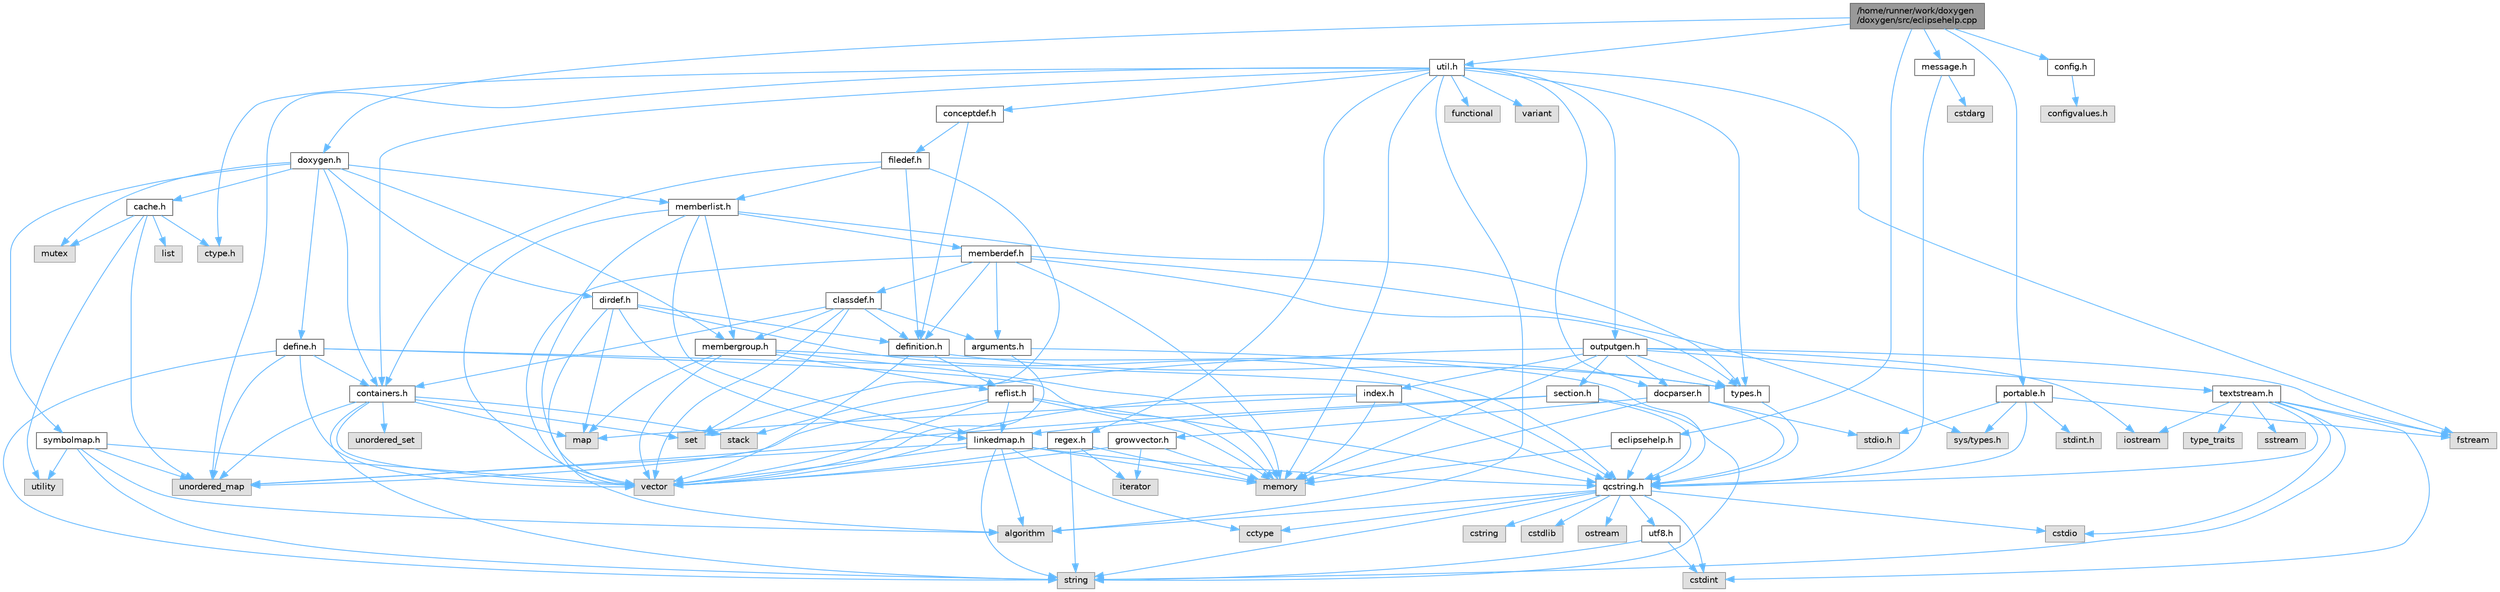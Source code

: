 digraph "/home/runner/work/doxygen/doxygen/src/eclipsehelp.cpp"
{
 // INTERACTIVE_SVG=YES
 // LATEX_PDF_SIZE
  bgcolor="transparent";
  edge [fontname=Helvetica,fontsize=10,labelfontname=Helvetica,labelfontsize=10];
  node [fontname=Helvetica,fontsize=10,shape=box,height=0.2,width=0.4];
  Node1 [id="Node000001",label="/home/runner/work/doxygen\l/doxygen/src/eclipsehelp.cpp",height=0.2,width=0.4,color="gray40", fillcolor="grey60", style="filled", fontcolor="black",tooltip=" "];
  Node1 -> Node2 [id="edge1_Node000001_Node000002",color="steelblue1",style="solid",tooltip=" "];
  Node2 [id="Node000002",label="eclipsehelp.h",height=0.2,width=0.4,color="grey40", fillcolor="white", style="filled",URL="$db/d9e/eclipsehelp_8h.html",tooltip=" "];
  Node2 -> Node3 [id="edge2_Node000002_Node000003",color="steelblue1",style="solid",tooltip=" "];
  Node3 [id="Node000003",label="memory",height=0.2,width=0.4,color="grey60", fillcolor="#E0E0E0", style="filled",tooltip=" "];
  Node2 -> Node4 [id="edge3_Node000002_Node000004",color="steelblue1",style="solid",tooltip=" "];
  Node4 [id="Node000004",label="qcstring.h",height=0.2,width=0.4,color="grey40", fillcolor="white", style="filled",URL="$d7/d5c/qcstring_8h.html",tooltip=" "];
  Node4 -> Node5 [id="edge4_Node000004_Node000005",color="steelblue1",style="solid",tooltip=" "];
  Node5 [id="Node000005",label="string",height=0.2,width=0.4,color="grey60", fillcolor="#E0E0E0", style="filled",tooltip=" "];
  Node4 -> Node6 [id="edge5_Node000004_Node000006",color="steelblue1",style="solid",tooltip=" "];
  Node6 [id="Node000006",label="algorithm",height=0.2,width=0.4,color="grey60", fillcolor="#E0E0E0", style="filled",tooltip=" "];
  Node4 -> Node7 [id="edge6_Node000004_Node000007",color="steelblue1",style="solid",tooltip=" "];
  Node7 [id="Node000007",label="cctype",height=0.2,width=0.4,color="grey60", fillcolor="#E0E0E0", style="filled",tooltip=" "];
  Node4 -> Node8 [id="edge7_Node000004_Node000008",color="steelblue1",style="solid",tooltip=" "];
  Node8 [id="Node000008",label="cstring",height=0.2,width=0.4,color="grey60", fillcolor="#E0E0E0", style="filled",tooltip=" "];
  Node4 -> Node9 [id="edge8_Node000004_Node000009",color="steelblue1",style="solid",tooltip=" "];
  Node9 [id="Node000009",label="cstdio",height=0.2,width=0.4,color="grey60", fillcolor="#E0E0E0", style="filled",tooltip=" "];
  Node4 -> Node10 [id="edge9_Node000004_Node000010",color="steelblue1",style="solid",tooltip=" "];
  Node10 [id="Node000010",label="cstdlib",height=0.2,width=0.4,color="grey60", fillcolor="#E0E0E0", style="filled",tooltip=" "];
  Node4 -> Node11 [id="edge10_Node000004_Node000011",color="steelblue1",style="solid",tooltip=" "];
  Node11 [id="Node000011",label="cstdint",height=0.2,width=0.4,color="grey60", fillcolor="#E0E0E0", style="filled",tooltip=" "];
  Node4 -> Node12 [id="edge11_Node000004_Node000012",color="steelblue1",style="solid",tooltip=" "];
  Node12 [id="Node000012",label="ostream",height=0.2,width=0.4,color="grey60", fillcolor="#E0E0E0", style="filled",tooltip=" "];
  Node4 -> Node13 [id="edge12_Node000004_Node000013",color="steelblue1",style="solid",tooltip=" "];
  Node13 [id="Node000013",label="utf8.h",height=0.2,width=0.4,color="grey40", fillcolor="white", style="filled",URL="$db/d7c/utf8_8h.html",tooltip="Various UTF8 related helper functions."];
  Node13 -> Node11 [id="edge13_Node000013_Node000011",color="steelblue1",style="solid",tooltip=" "];
  Node13 -> Node5 [id="edge14_Node000013_Node000005",color="steelblue1",style="solid",tooltip=" "];
  Node1 -> Node14 [id="edge15_Node000001_Node000014",color="steelblue1",style="solid",tooltip=" "];
  Node14 [id="Node000014",label="util.h",height=0.2,width=0.4,color="grey40", fillcolor="white", style="filled",URL="$d8/d3c/util_8h.html",tooltip="A bunch of utility functions."];
  Node14 -> Node3 [id="edge16_Node000014_Node000003",color="steelblue1",style="solid",tooltip=" "];
  Node14 -> Node15 [id="edge17_Node000014_Node000015",color="steelblue1",style="solid",tooltip=" "];
  Node15 [id="Node000015",label="unordered_map",height=0.2,width=0.4,color="grey60", fillcolor="#E0E0E0", style="filled",tooltip=" "];
  Node14 -> Node6 [id="edge18_Node000014_Node000006",color="steelblue1",style="solid",tooltip=" "];
  Node14 -> Node16 [id="edge19_Node000014_Node000016",color="steelblue1",style="solid",tooltip=" "];
  Node16 [id="Node000016",label="functional",height=0.2,width=0.4,color="grey60", fillcolor="#E0E0E0", style="filled",tooltip=" "];
  Node14 -> Node17 [id="edge20_Node000014_Node000017",color="steelblue1",style="solid",tooltip=" "];
  Node17 [id="Node000017",label="fstream",height=0.2,width=0.4,color="grey60", fillcolor="#E0E0E0", style="filled",tooltip=" "];
  Node14 -> Node18 [id="edge21_Node000014_Node000018",color="steelblue1",style="solid",tooltip=" "];
  Node18 [id="Node000018",label="variant",height=0.2,width=0.4,color="grey60", fillcolor="#E0E0E0", style="filled",tooltip=" "];
  Node14 -> Node19 [id="edge22_Node000014_Node000019",color="steelblue1",style="solid",tooltip=" "];
  Node19 [id="Node000019",label="ctype.h",height=0.2,width=0.4,color="grey60", fillcolor="#E0E0E0", style="filled",tooltip=" "];
  Node14 -> Node20 [id="edge23_Node000014_Node000020",color="steelblue1",style="solid",tooltip=" "];
  Node20 [id="Node000020",label="types.h",height=0.2,width=0.4,color="grey40", fillcolor="white", style="filled",URL="$d9/d49/types_8h.html",tooltip="This file contains a number of basic enums and types."];
  Node20 -> Node4 [id="edge24_Node000020_Node000004",color="steelblue1",style="solid",tooltip=" "];
  Node14 -> Node21 [id="edge25_Node000014_Node000021",color="steelblue1",style="solid",tooltip=" "];
  Node21 [id="Node000021",label="docparser.h",height=0.2,width=0.4,color="grey40", fillcolor="white", style="filled",URL="$de/d9c/docparser_8h.html",tooltip=" "];
  Node21 -> Node22 [id="edge26_Node000021_Node000022",color="steelblue1",style="solid",tooltip=" "];
  Node22 [id="Node000022",label="stdio.h",height=0.2,width=0.4,color="grey60", fillcolor="#E0E0E0", style="filled",tooltip=" "];
  Node21 -> Node3 [id="edge27_Node000021_Node000003",color="steelblue1",style="solid",tooltip=" "];
  Node21 -> Node4 [id="edge28_Node000021_Node000004",color="steelblue1",style="solid",tooltip=" "];
  Node21 -> Node23 [id="edge29_Node000021_Node000023",color="steelblue1",style="solid",tooltip=" "];
  Node23 [id="Node000023",label="growvector.h",height=0.2,width=0.4,color="grey40", fillcolor="white", style="filled",URL="$d7/d50/growvector_8h.html",tooltip=" "];
  Node23 -> Node24 [id="edge30_Node000023_Node000024",color="steelblue1",style="solid",tooltip=" "];
  Node24 [id="Node000024",label="vector",height=0.2,width=0.4,color="grey60", fillcolor="#E0E0E0", style="filled",tooltip=" "];
  Node23 -> Node3 [id="edge31_Node000023_Node000003",color="steelblue1",style="solid",tooltip=" "];
  Node23 -> Node25 [id="edge32_Node000023_Node000025",color="steelblue1",style="solid",tooltip=" "];
  Node25 [id="Node000025",label="iterator",height=0.2,width=0.4,color="grey60", fillcolor="#E0E0E0", style="filled",tooltip=" "];
  Node14 -> Node26 [id="edge33_Node000014_Node000026",color="steelblue1",style="solid",tooltip=" "];
  Node26 [id="Node000026",label="containers.h",height=0.2,width=0.4,color="grey40", fillcolor="white", style="filled",URL="$d5/d75/containers_8h.html",tooltip=" "];
  Node26 -> Node24 [id="edge34_Node000026_Node000024",color="steelblue1",style="solid",tooltip=" "];
  Node26 -> Node5 [id="edge35_Node000026_Node000005",color="steelblue1",style="solid",tooltip=" "];
  Node26 -> Node27 [id="edge36_Node000026_Node000027",color="steelblue1",style="solid",tooltip=" "];
  Node27 [id="Node000027",label="set",height=0.2,width=0.4,color="grey60", fillcolor="#E0E0E0", style="filled",tooltip=" "];
  Node26 -> Node28 [id="edge37_Node000026_Node000028",color="steelblue1",style="solid",tooltip=" "];
  Node28 [id="Node000028",label="map",height=0.2,width=0.4,color="grey60", fillcolor="#E0E0E0", style="filled",tooltip=" "];
  Node26 -> Node29 [id="edge38_Node000026_Node000029",color="steelblue1",style="solid",tooltip=" "];
  Node29 [id="Node000029",label="unordered_set",height=0.2,width=0.4,color="grey60", fillcolor="#E0E0E0", style="filled",tooltip=" "];
  Node26 -> Node15 [id="edge39_Node000026_Node000015",color="steelblue1",style="solid",tooltip=" "];
  Node26 -> Node30 [id="edge40_Node000026_Node000030",color="steelblue1",style="solid",tooltip=" "];
  Node30 [id="Node000030",label="stack",height=0.2,width=0.4,color="grey60", fillcolor="#E0E0E0", style="filled",tooltip=" "];
  Node14 -> Node31 [id="edge41_Node000014_Node000031",color="steelblue1",style="solid",tooltip=" "];
  Node31 [id="Node000031",label="outputgen.h",height=0.2,width=0.4,color="grey40", fillcolor="white", style="filled",URL="$df/d06/outputgen_8h.html",tooltip=" "];
  Node31 -> Node3 [id="edge42_Node000031_Node000003",color="steelblue1",style="solid",tooltip=" "];
  Node31 -> Node30 [id="edge43_Node000031_Node000030",color="steelblue1",style="solid",tooltip=" "];
  Node31 -> Node32 [id="edge44_Node000031_Node000032",color="steelblue1",style="solid",tooltip=" "];
  Node32 [id="Node000032",label="iostream",height=0.2,width=0.4,color="grey60", fillcolor="#E0E0E0", style="filled",tooltip=" "];
  Node31 -> Node17 [id="edge45_Node000031_Node000017",color="steelblue1",style="solid",tooltip=" "];
  Node31 -> Node20 [id="edge46_Node000031_Node000020",color="steelblue1",style="solid",tooltip=" "];
  Node31 -> Node33 [id="edge47_Node000031_Node000033",color="steelblue1",style="solid",tooltip=" "];
  Node33 [id="Node000033",label="index.h",height=0.2,width=0.4,color="grey40", fillcolor="white", style="filled",URL="$d1/db5/index_8h.html",tooltip=" "];
  Node33 -> Node3 [id="edge48_Node000033_Node000003",color="steelblue1",style="solid",tooltip=" "];
  Node33 -> Node24 [id="edge49_Node000033_Node000024",color="steelblue1",style="solid",tooltip=" "];
  Node33 -> Node28 [id="edge50_Node000033_Node000028",color="steelblue1",style="solid",tooltip=" "];
  Node33 -> Node4 [id="edge51_Node000033_Node000004",color="steelblue1",style="solid",tooltip=" "];
  Node31 -> Node34 [id="edge52_Node000031_Node000034",color="steelblue1",style="solid",tooltip=" "];
  Node34 [id="Node000034",label="section.h",height=0.2,width=0.4,color="grey40", fillcolor="white", style="filled",URL="$d1/d2a/section_8h.html",tooltip=" "];
  Node34 -> Node5 [id="edge53_Node000034_Node000005",color="steelblue1",style="solid",tooltip=" "];
  Node34 -> Node15 [id="edge54_Node000034_Node000015",color="steelblue1",style="solid",tooltip=" "];
  Node34 -> Node4 [id="edge55_Node000034_Node000004",color="steelblue1",style="solid",tooltip=" "];
  Node34 -> Node35 [id="edge56_Node000034_Node000035",color="steelblue1",style="solid",tooltip=" "];
  Node35 [id="Node000035",label="linkedmap.h",height=0.2,width=0.4,color="grey40", fillcolor="white", style="filled",URL="$da/de1/linkedmap_8h.html",tooltip=" "];
  Node35 -> Node15 [id="edge57_Node000035_Node000015",color="steelblue1",style="solid",tooltip=" "];
  Node35 -> Node24 [id="edge58_Node000035_Node000024",color="steelblue1",style="solid",tooltip=" "];
  Node35 -> Node3 [id="edge59_Node000035_Node000003",color="steelblue1",style="solid",tooltip=" "];
  Node35 -> Node5 [id="edge60_Node000035_Node000005",color="steelblue1",style="solid",tooltip=" "];
  Node35 -> Node6 [id="edge61_Node000035_Node000006",color="steelblue1",style="solid",tooltip=" "];
  Node35 -> Node7 [id="edge62_Node000035_Node000007",color="steelblue1",style="solid",tooltip=" "];
  Node35 -> Node4 [id="edge63_Node000035_Node000004",color="steelblue1",style="solid",tooltip=" "];
  Node31 -> Node36 [id="edge64_Node000031_Node000036",color="steelblue1",style="solid",tooltip=" "];
  Node36 [id="Node000036",label="textstream.h",height=0.2,width=0.4,color="grey40", fillcolor="white", style="filled",URL="$d4/d7d/textstream_8h.html",tooltip=" "];
  Node36 -> Node5 [id="edge65_Node000036_Node000005",color="steelblue1",style="solid",tooltip=" "];
  Node36 -> Node32 [id="edge66_Node000036_Node000032",color="steelblue1",style="solid",tooltip=" "];
  Node36 -> Node37 [id="edge67_Node000036_Node000037",color="steelblue1",style="solid",tooltip=" "];
  Node37 [id="Node000037",label="sstream",height=0.2,width=0.4,color="grey60", fillcolor="#E0E0E0", style="filled",tooltip=" "];
  Node36 -> Node11 [id="edge68_Node000036_Node000011",color="steelblue1",style="solid",tooltip=" "];
  Node36 -> Node9 [id="edge69_Node000036_Node000009",color="steelblue1",style="solid",tooltip=" "];
  Node36 -> Node17 [id="edge70_Node000036_Node000017",color="steelblue1",style="solid",tooltip=" "];
  Node36 -> Node38 [id="edge71_Node000036_Node000038",color="steelblue1",style="solid",tooltip=" "];
  Node38 [id="Node000038",label="type_traits",height=0.2,width=0.4,color="grey60", fillcolor="#E0E0E0", style="filled",tooltip=" "];
  Node36 -> Node4 [id="edge72_Node000036_Node000004",color="steelblue1",style="solid",tooltip=" "];
  Node31 -> Node21 [id="edge73_Node000031_Node000021",color="steelblue1",style="solid",tooltip=" "];
  Node14 -> Node39 [id="edge74_Node000014_Node000039",color="steelblue1",style="solid",tooltip=" "];
  Node39 [id="Node000039",label="regex.h",height=0.2,width=0.4,color="grey40", fillcolor="white", style="filled",URL="$d1/d21/regex_8h.html",tooltip=" "];
  Node39 -> Node3 [id="edge75_Node000039_Node000003",color="steelblue1",style="solid",tooltip=" "];
  Node39 -> Node5 [id="edge76_Node000039_Node000005",color="steelblue1",style="solid",tooltip=" "];
  Node39 -> Node24 [id="edge77_Node000039_Node000024",color="steelblue1",style="solid",tooltip=" "];
  Node39 -> Node25 [id="edge78_Node000039_Node000025",color="steelblue1",style="solid",tooltip=" "];
  Node14 -> Node40 [id="edge79_Node000014_Node000040",color="steelblue1",style="solid",tooltip=" "];
  Node40 [id="Node000040",label="conceptdef.h",height=0.2,width=0.4,color="grey40", fillcolor="white", style="filled",URL="$da/df1/conceptdef_8h.html",tooltip=" "];
  Node40 -> Node41 [id="edge80_Node000040_Node000041",color="steelblue1",style="solid",tooltip=" "];
  Node41 [id="Node000041",label="definition.h",height=0.2,width=0.4,color="grey40", fillcolor="white", style="filled",URL="$df/da1/definition_8h.html",tooltip=" "];
  Node41 -> Node24 [id="edge81_Node000041_Node000024",color="steelblue1",style="solid",tooltip=" "];
  Node41 -> Node20 [id="edge82_Node000041_Node000020",color="steelblue1",style="solid",tooltip=" "];
  Node41 -> Node42 [id="edge83_Node000041_Node000042",color="steelblue1",style="solid",tooltip=" "];
  Node42 [id="Node000042",label="reflist.h",height=0.2,width=0.4,color="grey40", fillcolor="white", style="filled",URL="$d1/d02/reflist_8h.html",tooltip=" "];
  Node42 -> Node24 [id="edge84_Node000042_Node000024",color="steelblue1",style="solid",tooltip=" "];
  Node42 -> Node15 [id="edge85_Node000042_Node000015",color="steelblue1",style="solid",tooltip=" "];
  Node42 -> Node3 [id="edge86_Node000042_Node000003",color="steelblue1",style="solid",tooltip=" "];
  Node42 -> Node4 [id="edge87_Node000042_Node000004",color="steelblue1",style="solid",tooltip=" "];
  Node42 -> Node35 [id="edge88_Node000042_Node000035",color="steelblue1",style="solid",tooltip=" "];
  Node40 -> Node43 [id="edge89_Node000040_Node000043",color="steelblue1",style="solid",tooltip=" "];
  Node43 [id="Node000043",label="filedef.h",height=0.2,width=0.4,color="grey40", fillcolor="white", style="filled",URL="$d4/d3a/filedef_8h.html",tooltip=" "];
  Node43 -> Node27 [id="edge90_Node000043_Node000027",color="steelblue1",style="solid",tooltip=" "];
  Node43 -> Node41 [id="edge91_Node000043_Node000041",color="steelblue1",style="solid",tooltip=" "];
  Node43 -> Node44 [id="edge92_Node000043_Node000044",color="steelblue1",style="solid",tooltip=" "];
  Node44 [id="Node000044",label="memberlist.h",height=0.2,width=0.4,color="grey40", fillcolor="white", style="filled",URL="$dd/d78/memberlist_8h.html",tooltip=" "];
  Node44 -> Node24 [id="edge93_Node000044_Node000024",color="steelblue1",style="solid",tooltip=" "];
  Node44 -> Node6 [id="edge94_Node000044_Node000006",color="steelblue1",style="solid",tooltip=" "];
  Node44 -> Node45 [id="edge95_Node000044_Node000045",color="steelblue1",style="solid",tooltip=" "];
  Node45 [id="Node000045",label="memberdef.h",height=0.2,width=0.4,color="grey40", fillcolor="white", style="filled",URL="$d4/d46/memberdef_8h.html",tooltip=" "];
  Node45 -> Node24 [id="edge96_Node000045_Node000024",color="steelblue1",style="solid",tooltip=" "];
  Node45 -> Node3 [id="edge97_Node000045_Node000003",color="steelblue1",style="solid",tooltip=" "];
  Node45 -> Node46 [id="edge98_Node000045_Node000046",color="steelblue1",style="solid",tooltip=" "];
  Node46 [id="Node000046",label="sys/types.h",height=0.2,width=0.4,color="grey60", fillcolor="#E0E0E0", style="filled",tooltip=" "];
  Node45 -> Node20 [id="edge99_Node000045_Node000020",color="steelblue1",style="solid",tooltip=" "];
  Node45 -> Node41 [id="edge100_Node000045_Node000041",color="steelblue1",style="solid",tooltip=" "];
  Node45 -> Node47 [id="edge101_Node000045_Node000047",color="steelblue1",style="solid",tooltip=" "];
  Node47 [id="Node000047",label="arguments.h",height=0.2,width=0.4,color="grey40", fillcolor="white", style="filled",URL="$df/d9b/arguments_8h.html",tooltip=" "];
  Node47 -> Node24 [id="edge102_Node000047_Node000024",color="steelblue1",style="solid",tooltip=" "];
  Node47 -> Node4 [id="edge103_Node000047_Node000004",color="steelblue1",style="solid",tooltip=" "];
  Node45 -> Node48 [id="edge104_Node000045_Node000048",color="steelblue1",style="solid",tooltip=" "];
  Node48 [id="Node000048",label="classdef.h",height=0.2,width=0.4,color="grey40", fillcolor="white", style="filled",URL="$d1/da6/classdef_8h.html",tooltip=" "];
  Node48 -> Node24 [id="edge105_Node000048_Node000024",color="steelblue1",style="solid",tooltip=" "];
  Node48 -> Node27 [id="edge106_Node000048_Node000027",color="steelblue1",style="solid",tooltip=" "];
  Node48 -> Node26 [id="edge107_Node000048_Node000026",color="steelblue1",style="solid",tooltip=" "];
  Node48 -> Node41 [id="edge108_Node000048_Node000041",color="steelblue1",style="solid",tooltip=" "];
  Node48 -> Node47 [id="edge109_Node000048_Node000047",color="steelblue1",style="solid",tooltip=" "];
  Node48 -> Node49 [id="edge110_Node000048_Node000049",color="steelblue1",style="solid",tooltip=" "];
  Node49 [id="Node000049",label="membergroup.h",height=0.2,width=0.4,color="grey40", fillcolor="white", style="filled",URL="$d9/d11/membergroup_8h.html",tooltip=" "];
  Node49 -> Node24 [id="edge111_Node000049_Node000024",color="steelblue1",style="solid",tooltip=" "];
  Node49 -> Node28 [id="edge112_Node000049_Node000028",color="steelblue1",style="solid",tooltip=" "];
  Node49 -> Node3 [id="edge113_Node000049_Node000003",color="steelblue1",style="solid",tooltip=" "];
  Node49 -> Node20 [id="edge114_Node000049_Node000020",color="steelblue1",style="solid",tooltip=" "];
  Node49 -> Node42 [id="edge115_Node000049_Node000042",color="steelblue1",style="solid",tooltip=" "];
  Node44 -> Node35 [id="edge116_Node000044_Node000035",color="steelblue1",style="solid",tooltip=" "];
  Node44 -> Node20 [id="edge117_Node000044_Node000020",color="steelblue1",style="solid",tooltip=" "];
  Node44 -> Node49 [id="edge118_Node000044_Node000049",color="steelblue1",style="solid",tooltip=" "];
  Node43 -> Node26 [id="edge119_Node000043_Node000026",color="steelblue1",style="solid",tooltip=" "];
  Node1 -> Node50 [id="edge120_Node000001_Node000050",color="steelblue1",style="solid",tooltip=" "];
  Node50 [id="Node000050",label="config.h",height=0.2,width=0.4,color="grey40", fillcolor="white", style="filled",URL="$db/d16/config_8h.html",tooltip=" "];
  Node50 -> Node51 [id="edge121_Node000050_Node000051",color="steelblue1",style="solid",tooltip=" "];
  Node51 [id="Node000051",label="configvalues.h",height=0.2,width=0.4,color="grey60", fillcolor="#E0E0E0", style="filled",tooltip=" "];
  Node1 -> Node52 [id="edge122_Node000001_Node000052",color="steelblue1",style="solid",tooltip=" "];
  Node52 [id="Node000052",label="message.h",height=0.2,width=0.4,color="grey40", fillcolor="white", style="filled",URL="$d2/d0d/message_8h.html",tooltip=" "];
  Node52 -> Node53 [id="edge123_Node000052_Node000053",color="steelblue1",style="solid",tooltip=" "];
  Node53 [id="Node000053",label="cstdarg",height=0.2,width=0.4,color="grey60", fillcolor="#E0E0E0", style="filled",tooltip=" "];
  Node52 -> Node4 [id="edge124_Node000052_Node000004",color="steelblue1",style="solid",tooltip=" "];
  Node1 -> Node54 [id="edge125_Node000001_Node000054",color="steelblue1",style="solid",tooltip=" "];
  Node54 [id="Node000054",label="doxygen.h",height=0.2,width=0.4,color="grey40", fillcolor="white", style="filled",URL="$d1/da1/doxygen_8h.html",tooltip=" "];
  Node54 -> Node55 [id="edge126_Node000054_Node000055",color="steelblue1",style="solid",tooltip=" "];
  Node55 [id="Node000055",label="mutex",height=0.2,width=0.4,color="grey60", fillcolor="#E0E0E0", style="filled",tooltip=" "];
  Node54 -> Node26 [id="edge127_Node000054_Node000026",color="steelblue1",style="solid",tooltip=" "];
  Node54 -> Node49 [id="edge128_Node000054_Node000049",color="steelblue1",style="solid",tooltip=" "];
  Node54 -> Node56 [id="edge129_Node000054_Node000056",color="steelblue1",style="solid",tooltip=" "];
  Node56 [id="Node000056",label="dirdef.h",height=0.2,width=0.4,color="grey40", fillcolor="white", style="filled",URL="$d6/d15/dirdef_8h.html",tooltip=" "];
  Node56 -> Node24 [id="edge130_Node000056_Node000024",color="steelblue1",style="solid",tooltip=" "];
  Node56 -> Node28 [id="edge131_Node000056_Node000028",color="steelblue1",style="solid",tooltip=" "];
  Node56 -> Node4 [id="edge132_Node000056_Node000004",color="steelblue1",style="solid",tooltip=" "];
  Node56 -> Node35 [id="edge133_Node000056_Node000035",color="steelblue1",style="solid",tooltip=" "];
  Node56 -> Node41 [id="edge134_Node000056_Node000041",color="steelblue1",style="solid",tooltip=" "];
  Node54 -> Node44 [id="edge135_Node000054_Node000044",color="steelblue1",style="solid",tooltip=" "];
  Node54 -> Node57 [id="edge136_Node000054_Node000057",color="steelblue1",style="solid",tooltip=" "];
  Node57 [id="Node000057",label="define.h",height=0.2,width=0.4,color="grey40", fillcolor="white", style="filled",URL="$df/d67/define_8h.html",tooltip=" "];
  Node57 -> Node24 [id="edge137_Node000057_Node000024",color="steelblue1",style="solid",tooltip=" "];
  Node57 -> Node3 [id="edge138_Node000057_Node000003",color="steelblue1",style="solid",tooltip=" "];
  Node57 -> Node5 [id="edge139_Node000057_Node000005",color="steelblue1",style="solid",tooltip=" "];
  Node57 -> Node15 [id="edge140_Node000057_Node000015",color="steelblue1",style="solid",tooltip=" "];
  Node57 -> Node4 [id="edge141_Node000057_Node000004",color="steelblue1",style="solid",tooltip=" "];
  Node57 -> Node26 [id="edge142_Node000057_Node000026",color="steelblue1",style="solid",tooltip=" "];
  Node54 -> Node58 [id="edge143_Node000054_Node000058",color="steelblue1",style="solid",tooltip=" "];
  Node58 [id="Node000058",label="cache.h",height=0.2,width=0.4,color="grey40", fillcolor="white", style="filled",URL="$d3/d26/cache_8h.html",tooltip=" "];
  Node58 -> Node59 [id="edge144_Node000058_Node000059",color="steelblue1",style="solid",tooltip=" "];
  Node59 [id="Node000059",label="list",height=0.2,width=0.4,color="grey60", fillcolor="#E0E0E0", style="filled",tooltip=" "];
  Node58 -> Node15 [id="edge145_Node000058_Node000015",color="steelblue1",style="solid",tooltip=" "];
  Node58 -> Node55 [id="edge146_Node000058_Node000055",color="steelblue1",style="solid",tooltip=" "];
  Node58 -> Node60 [id="edge147_Node000058_Node000060",color="steelblue1",style="solid",tooltip=" "];
  Node60 [id="Node000060",label="utility",height=0.2,width=0.4,color="grey60", fillcolor="#E0E0E0", style="filled",tooltip=" "];
  Node58 -> Node19 [id="edge148_Node000058_Node000019",color="steelblue1",style="solid",tooltip=" "];
  Node54 -> Node61 [id="edge149_Node000054_Node000061",color="steelblue1",style="solid",tooltip=" "];
  Node61 [id="Node000061",label="symbolmap.h",height=0.2,width=0.4,color="grey40", fillcolor="white", style="filled",URL="$d7/ddd/symbolmap_8h.html",tooltip=" "];
  Node61 -> Node6 [id="edge150_Node000061_Node000006",color="steelblue1",style="solid",tooltip=" "];
  Node61 -> Node15 [id="edge151_Node000061_Node000015",color="steelblue1",style="solid",tooltip=" "];
  Node61 -> Node24 [id="edge152_Node000061_Node000024",color="steelblue1",style="solid",tooltip=" "];
  Node61 -> Node5 [id="edge153_Node000061_Node000005",color="steelblue1",style="solid",tooltip=" "];
  Node61 -> Node60 [id="edge154_Node000061_Node000060",color="steelblue1",style="solid",tooltip=" "];
  Node1 -> Node62 [id="edge155_Node000001_Node000062",color="steelblue1",style="solid",tooltip=" "];
  Node62 [id="Node000062",label="portable.h",height=0.2,width=0.4,color="grey40", fillcolor="white", style="filled",URL="$d2/de2/portable_8h.html",tooltip="Portable versions of functions that are platform dependent."];
  Node62 -> Node22 [id="edge156_Node000062_Node000022",color="steelblue1",style="solid",tooltip=" "];
  Node62 -> Node46 [id="edge157_Node000062_Node000046",color="steelblue1",style="solid",tooltip=" "];
  Node62 -> Node63 [id="edge158_Node000062_Node000063",color="steelblue1",style="solid",tooltip=" "];
  Node63 [id="Node000063",label="stdint.h",height=0.2,width=0.4,color="grey60", fillcolor="#E0E0E0", style="filled",tooltip=" "];
  Node62 -> Node17 [id="edge159_Node000062_Node000017",color="steelblue1",style="solid",tooltip=" "];
  Node62 -> Node4 [id="edge160_Node000062_Node000004",color="steelblue1",style="solid",tooltip=" "];
}
